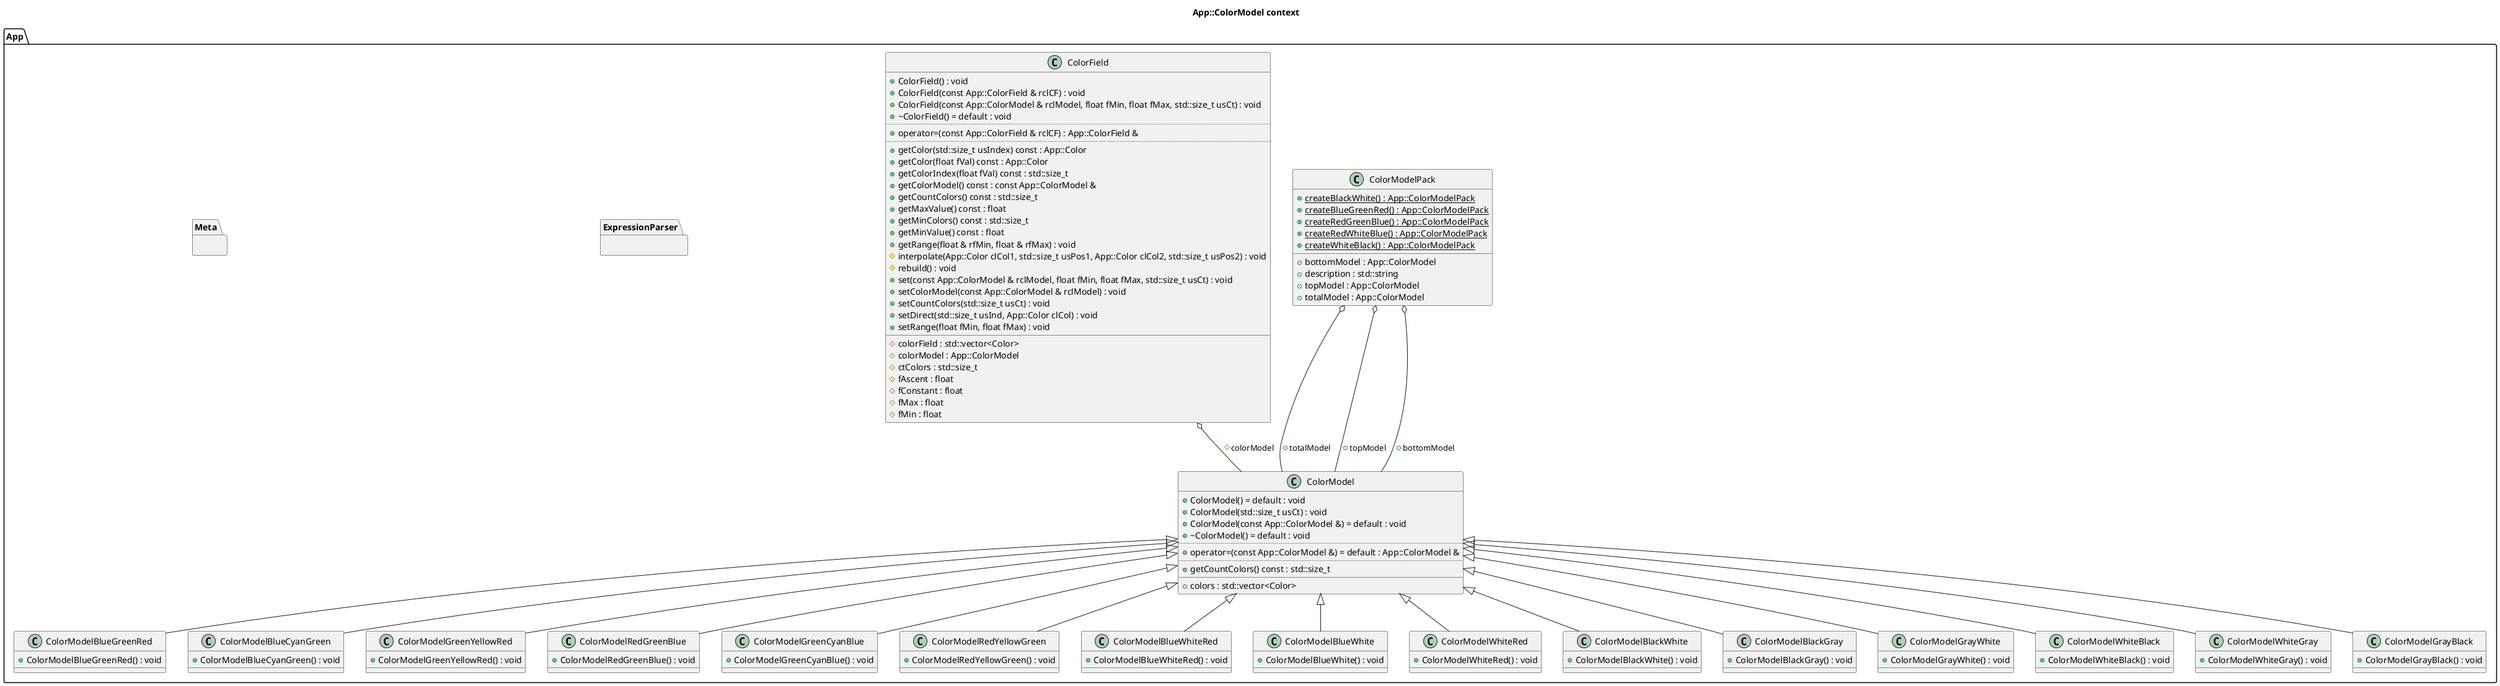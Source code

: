 @startuml
title App::ColorModel context
package [App] as C_0002285326295477687690 {
class "ColorModel" as C_0001265079770244586677
class C_0001265079770244586677 [[https://github.com/FreeCAD/FreeCAD/blob/f6708547a9bb3f71a4aaade12109f511a72c207c/src/App/ColorModel.h#L73{ColorModel}]] {
+ColorModel() = default : void [[[https://github.com/FreeCAD/FreeCAD/blob/f6708547a9bb3f71a4aaade12109f511a72c207c/src/App/ColorModel.h#L76{ColorModel}]]]
+ColorModel(std::size_t usCt) : void [[[https://github.com/FreeCAD/FreeCAD/blob/f6708547a9bb3f71a4aaade12109f511a72c207c/src/App/ColorModel.h#L77{ColorModel}]]]
+ColorModel(const App::ColorModel &) = default : void [[[https://github.com/FreeCAD/FreeCAD/blob/f6708547a9bb3f71a4aaade12109f511a72c207c/src/App/ColorModel.h#L80{ColorModel}]]]
+~ColorModel() = default : void [[[https://github.com/FreeCAD/FreeCAD/blob/f6708547a9bb3f71a4aaade12109f511a72c207c/src/App/ColorModel.h#L81{~ColorModel}]]]
..
+operator=(const App::ColorModel &) = default : App::ColorModel & [[[https://github.com/FreeCAD/FreeCAD/blob/f6708547a9bb3f71a4aaade12109f511a72c207c/src/App/ColorModel.h#L82{operator=}]]]
..
+getCountColors() const : std::size_t [[[https://github.com/FreeCAD/FreeCAD/blob/f6708547a9bb3f71a4aaade12109f511a72c207c/src/App/ColorModel.h#L83{getCountColors}]]]
__
+colors : std::vector<Color> [[[https://github.com/FreeCAD/FreeCAD/blob/f6708547a9bb3f71a4aaade12109f511a72c207c/src/App/ColorModel.h#L86{colors}]]]
}
class "ColorModelBlueGreenRed" as C_0000351600632018291431
class C_0000351600632018291431 [[https://github.com/FreeCAD/FreeCAD/blob/f6708547a9bb3f71a4aaade12109f511a72c207c/src/App/ColorModel.h#L89{ColorModelBlueGreenRed}]] {
+ColorModelBlueGreenRed() : void [[[https://github.com/FreeCAD/FreeCAD/blob/f6708547a9bb3f71a4aaade12109f511a72c207c/src/App/ColorModel.h#L92{ColorModelBlueGreenRed}]]]
__
}
class "ColorModelBlueCyanGreen" as C_0000438704219100496648
class C_0000438704219100496648 [[https://github.com/FreeCAD/FreeCAD/blob/f6708547a9bb3f71a4aaade12109f511a72c207c/src/App/ColorModel.h#L101{ColorModelBlueCyanGreen}]] {
+ColorModelBlueCyanGreen() : void [[[https://github.com/FreeCAD/FreeCAD/blob/f6708547a9bb3f71a4aaade12109f511a72c207c/src/App/ColorModel.h#L104{ColorModelBlueCyanGreen}]]]
__
}
class "ColorModelGreenYellowRed" as C_0001207241162110194564
class C_0001207241162110194564 [[https://github.com/FreeCAD/FreeCAD/blob/f6708547a9bb3f71a4aaade12109f511a72c207c/src/App/ColorModel.h#L111{ColorModelGreenYellowRed}]] {
+ColorModelGreenYellowRed() : void [[[https://github.com/FreeCAD/FreeCAD/blob/f6708547a9bb3f71a4aaade12109f511a72c207c/src/App/ColorModel.h#L114{ColorModelGreenYellowRed}]]]
__
}
class "ColorModelRedGreenBlue" as C_0000540190890025643433
class C_0000540190890025643433 [[https://github.com/FreeCAD/FreeCAD/blob/f6708547a9bb3f71a4aaade12109f511a72c207c/src/App/ColorModel.h#L121{ColorModelRedGreenBlue}]] {
+ColorModelRedGreenBlue() : void [[[https://github.com/FreeCAD/FreeCAD/blob/f6708547a9bb3f71a4aaade12109f511a72c207c/src/App/ColorModel.h#L124{ColorModelRedGreenBlue}]]]
__
}
class "ColorModelGreenCyanBlue" as C_0000109623784644231706
class C_0000109623784644231706 [[https://github.com/FreeCAD/FreeCAD/blob/f6708547a9bb3f71a4aaade12109f511a72c207c/src/App/ColorModel.h#L133{ColorModelGreenCyanBlue}]] {
+ColorModelGreenCyanBlue() : void [[[https://github.com/FreeCAD/FreeCAD/blob/f6708547a9bb3f71a4aaade12109f511a72c207c/src/App/ColorModel.h#L136{ColorModelGreenCyanBlue}]]]
__
}
class "ColorModelRedYellowGreen" as C_0001718507263559652453
class C_0001718507263559652453 [[https://github.com/FreeCAD/FreeCAD/blob/f6708547a9bb3f71a4aaade12109f511a72c207c/src/App/ColorModel.h#L143{ColorModelRedYellowGreen}]] {
+ColorModelRedYellowGreen() : void [[[https://github.com/FreeCAD/FreeCAD/blob/f6708547a9bb3f71a4aaade12109f511a72c207c/src/App/ColorModel.h#L146{ColorModelRedYellowGreen}]]]
__
}
class "ColorModelBlueWhiteRed" as C_0001385301629752765091
class C_0001385301629752765091 [[https://github.com/FreeCAD/FreeCAD/blob/f6708547a9bb3f71a4aaade12109f511a72c207c/src/App/ColorModel.h#L153{ColorModelBlueWhiteRed}]] {
+ColorModelBlueWhiteRed() : void [[[https://github.com/FreeCAD/FreeCAD/blob/f6708547a9bb3f71a4aaade12109f511a72c207c/src/App/ColorModel.h#L156{ColorModelBlueWhiteRed}]]]
__
}
class "ColorModelBlueWhite" as C_0000059118769227757504
class C_0000059118769227757504 [[https://github.com/FreeCAD/FreeCAD/blob/f6708547a9bb3f71a4aaade12109f511a72c207c/src/App/ColorModel.h#L165{ColorModelBlueWhite}]] {
+ColorModelBlueWhite() : void [[[https://github.com/FreeCAD/FreeCAD/blob/f6708547a9bb3f71a4aaade12109f511a72c207c/src/App/ColorModel.h#L168{ColorModelBlueWhite}]]]
__
}
class "ColorModelWhiteRed" as C_0001480505441964542490
class C_0001480505441964542490 [[https://github.com/FreeCAD/FreeCAD/blob/f6708547a9bb3f71a4aaade12109f511a72c207c/src/App/ColorModel.h#L175{ColorModelWhiteRed}]] {
+ColorModelWhiteRed() : void [[[https://github.com/FreeCAD/FreeCAD/blob/f6708547a9bb3f71a4aaade12109f511a72c207c/src/App/ColorModel.h#L178{ColorModelWhiteRed}]]]
__
}
class "ColorModelBlackWhite" as C_0000224008642729563075
class C_0000224008642729563075 [[https://github.com/FreeCAD/FreeCAD/blob/f6708547a9bb3f71a4aaade12109f511a72c207c/src/App/ColorModel.h#L185{ColorModelBlackWhite}]] {
+ColorModelBlackWhite() : void [[[https://github.com/FreeCAD/FreeCAD/blob/f6708547a9bb3f71a4aaade12109f511a72c207c/src/App/ColorModel.h#L188{ColorModelBlackWhite}]]]
__
}
class "ColorModelBlackGray" as C_0001527269200767774433
class C_0001527269200767774433 [[https://github.com/FreeCAD/FreeCAD/blob/f6708547a9bb3f71a4aaade12109f511a72c207c/src/App/ColorModel.h#L194{ColorModelBlackGray}]] {
+ColorModelBlackGray() : void [[[https://github.com/FreeCAD/FreeCAD/blob/f6708547a9bb3f71a4aaade12109f511a72c207c/src/App/ColorModel.h#L197{ColorModelBlackGray}]]]
__
}
class "ColorModelGrayWhite" as C_0000903823811355867396
class C_0000903823811355867396 [[https://github.com/FreeCAD/FreeCAD/blob/f6708547a9bb3f71a4aaade12109f511a72c207c/src/App/ColorModel.h#L203{ColorModelGrayWhite}]] {
+ColorModelGrayWhite() : void [[[https://github.com/FreeCAD/FreeCAD/blob/f6708547a9bb3f71a4aaade12109f511a72c207c/src/App/ColorModel.h#L206{ColorModelGrayWhite}]]]
__
}
class "ColorModelWhiteBlack" as C_0000361450887753873049
class C_0000361450887753873049 [[https://github.com/FreeCAD/FreeCAD/blob/f6708547a9bb3f71a4aaade12109f511a72c207c/src/App/ColorModel.h#L212{ColorModelWhiteBlack}]] {
+ColorModelWhiteBlack() : void [[[https://github.com/FreeCAD/FreeCAD/blob/f6708547a9bb3f71a4aaade12109f511a72c207c/src/App/ColorModel.h#L215{ColorModelWhiteBlack}]]]
__
}
class "ColorModelWhiteGray" as C_0002004537975933425563
class C_0002004537975933425563 [[https://github.com/FreeCAD/FreeCAD/blob/f6708547a9bb3f71a4aaade12109f511a72c207c/src/App/ColorModel.h#L221{ColorModelWhiteGray}]] {
+ColorModelWhiteGray() : void [[[https://github.com/FreeCAD/FreeCAD/blob/f6708547a9bb3f71a4aaade12109f511a72c207c/src/App/ColorModel.h#L224{ColorModelWhiteGray}]]]
__
}
class "ColorModelGrayBlack" as C_0000660866560752603188
class C_0000660866560752603188 [[https://github.com/FreeCAD/FreeCAD/blob/f6708547a9bb3f71a4aaade12109f511a72c207c/src/App/ColorModel.h#L230{ColorModelGrayBlack}]] {
+ColorModelGrayBlack() : void [[[https://github.com/FreeCAD/FreeCAD/blob/f6708547a9bb3f71a4aaade12109f511a72c207c/src/App/ColorModel.h#L233{ColorModelGrayBlack}]]]
__
}
class "ColorModelPack" as C_0001347571273390851542
class C_0001347571273390851542 [[https://github.com/FreeCAD/FreeCAD/blob/f6708547a9bb3f71a4aaade12109f511a72c207c/src/App/ColorModel.h#L239{ColorModelPack}]] {
{static} +createBlackWhite() : App::ColorModelPack [[[https://github.com/FreeCAD/FreeCAD/blob/f6708547a9bb3f71a4aaade12109f511a72c207c/src/App/ColorModel.h#L248{createBlackWhite}]]]
{static} +createBlueGreenRed() : App::ColorModelPack [[[https://github.com/FreeCAD/FreeCAD/blob/f6708547a9bb3f71a4aaade12109f511a72c207c/src/App/ColorModel.h#L246{createBlueGreenRed}]]]
{static} +createRedGreenBlue() : App::ColorModelPack [[[https://github.com/FreeCAD/FreeCAD/blob/f6708547a9bb3f71a4aaade12109f511a72c207c/src/App/ColorModel.h#L245{createRedGreenBlue}]]]
{static} +createRedWhiteBlue() : App::ColorModelPack [[[https://github.com/FreeCAD/FreeCAD/blob/f6708547a9bb3f71a4aaade12109f511a72c207c/src/App/ColorModel.h#L249{createRedWhiteBlue}]]]
{static} +createWhiteBlack() : App::ColorModelPack [[[https://github.com/FreeCAD/FreeCAD/blob/f6708547a9bb3f71a4aaade12109f511a72c207c/src/App/ColorModel.h#L247{createWhiteBlack}]]]
__
+bottomModel : App::ColorModel [[[https://github.com/FreeCAD/FreeCAD/blob/f6708547a9bb3f71a4aaade12109f511a72c207c/src/App/ColorModel.h#L243{bottomModel}]]]
+description : std::string [[[https://github.com/FreeCAD/FreeCAD/blob/f6708547a9bb3f71a4aaade12109f511a72c207c/src/App/ColorModel.h#L244{description}]]]
+topModel : App::ColorModel [[[https://github.com/FreeCAD/FreeCAD/blob/f6708547a9bb3f71a4aaade12109f511a72c207c/src/App/ColorModel.h#L242{topModel}]]]
+totalModel : App::ColorModel [[[https://github.com/FreeCAD/FreeCAD/blob/f6708547a9bb3f71a4aaade12109f511a72c207c/src/App/ColorModel.h#L241{totalModel}]]]
}
class "ColorField" as C_0000250004144526233941
class C_0000250004144526233941 [[https://github.com/FreeCAD/FreeCAD/blob/f6708547a9bb3f71a4aaade12109f511a72c207c/src/App/ColorModel.h#L252{ColorField}]] {
+ColorField() : void [[[https://github.com/FreeCAD/FreeCAD/blob/f6708547a9bb3f71a4aaade12109f511a72c207c/src/App/ColorModel.h#L255{ColorField}]]]
+ColorField(const App::ColorField & rclCF) : void [[[https://github.com/FreeCAD/FreeCAD/blob/f6708547a9bb3f71a4aaade12109f511a72c207c/src/App/ColorModel.h#L256{ColorField}]]]
+ColorField(const App::ColorModel & rclModel, float fMin, float fMax, std::size_t usCt) : void [[[https://github.com/FreeCAD/FreeCAD/blob/f6708547a9bb3f71a4aaade12109f511a72c207c/src/App/ColorModel.h#L257{ColorField}]]]
+~ColorField() = default : void [[[https://github.com/FreeCAD/FreeCAD/blob/f6708547a9bb3f71a4aaade12109f511a72c207c/src/App/ColorModel.h#L258{~ColorField}]]]
..
+operator=(const App::ColorField & rclCF) : App::ColorField & [[[https://github.com/FreeCAD/FreeCAD/blob/f6708547a9bb3f71a4aaade12109f511a72c207c/src/App/ColorModel.h#L260{operator=}]]]
..
+getColor(std::size_t usIndex) const : App::Color [[[https://github.com/FreeCAD/FreeCAD/blob/f6708547a9bb3f71a4aaade12109f511a72c207c/src/App/ColorModel.h#L292{getColor}]]]
+getColor(float fVal) const : App::Color [[[https://github.com/FreeCAD/FreeCAD/blob/f6708547a9bb3f71a4aaade12109f511a72c207c/src/App/ColorModel.h#L295{getColor}]]]
+getColorIndex(float fVal) const : std::size_t [[[https://github.com/FreeCAD/FreeCAD/blob/f6708547a9bb3f71a4aaade12109f511a72c207c/src/App/ColorModel.h#L296{getColorIndex}]]]
+getColorModel() const : const App::ColorModel & [[[https://github.com/FreeCAD/FreeCAD/blob/f6708547a9bb3f71a4aaade12109f511a72c207c/src/App/ColorModel.h#L279{getColorModel}]]]
+getCountColors() const : std::size_t [[[https://github.com/FreeCAD/FreeCAD/blob/f6708547a9bb3f71a4aaade12109f511a72c207c/src/App/ColorModel.h#L262{getCountColors}]]]
+getMaxValue() const : float [[[https://github.com/FreeCAD/FreeCAD/blob/f6708547a9bb3f71a4aaade12109f511a72c207c/src/App/ColorModel.h#L288{getMaxValue}]]]
+getMinColors() const : std::size_t [[[https://github.com/FreeCAD/FreeCAD/blob/f6708547a9bb3f71a4aaade12109f511a72c207c/src/App/ColorModel.h#L275{getMinColors}]]]
+getMinValue() const : float [[[https://github.com/FreeCAD/FreeCAD/blob/f6708547a9bb3f71a4aaade12109f511a72c207c/src/App/ColorModel.h#L285{getMinValue}]]]
+getRange(float & rfMin, float & rfMax) : void [[[https://github.com/FreeCAD/FreeCAD/blob/f6708547a9bb3f71a4aaade12109f511a72c207c/src/App/ColorModel.h#L272{getRange}]]]
#interpolate(App::Color clCol1, std::size_t usPos1, App::Color clCol2, std::size_t usPos2) : void [[[https://github.com/FreeCAD/FreeCAD/blob/f6708547a9bb3f71a4aaade12109f511a72c207c/src/App/ColorModel.h#L306{interpolate}]]]
#rebuild() : void [[[https://github.com/FreeCAD/FreeCAD/blob/f6708547a9bb3f71a4aaade12109f511a72c207c/src/App/ColorModel.h#L305{rebuild}]]]
+set(const App::ColorModel & rclModel, float fMin, float fMax, std::size_t usCt) : void [[[https://github.com/FreeCAD/FreeCAD/blob/f6708547a9bb3f71a4aaade12109f511a72c207c/src/App/ColorModel.h#L265{set}]]]
+setColorModel(const App::ColorModel & rclModel) : void [[[https://github.com/FreeCAD/FreeCAD/blob/f6708547a9bb3f71a4aaade12109f511a72c207c/src/App/ColorModel.h#L278{setColorModel}]]]
+setCountColors(std::size_t usCt) : void [[[https://github.com/FreeCAD/FreeCAD/blob/f6708547a9bb3f71a4aaade12109f511a72c207c/src/App/ColorModel.h#L266{setCountColors}]]]
+setDirect(std::size_t usInd, App::Color clCol) : void [[[https://github.com/FreeCAD/FreeCAD/blob/f6708547a9bb3f71a4aaade12109f511a72c207c/src/App/ColorModel.h#L282{setDirect}]]]
+setRange(float fMin, float fMax) : void [[[https://github.com/FreeCAD/FreeCAD/blob/f6708547a9bb3f71a4aaade12109f511a72c207c/src/App/ColorModel.h#L269{setRange}]]]
__
#colorField : std::vector<Color> [[[https://github.com/FreeCAD/FreeCAD/blob/f6708547a9bb3f71a4aaade12109f511a72c207c/src/App/ColorModel.h#L303{colorField}]]]
#colorModel : App::ColorModel [[[https://github.com/FreeCAD/FreeCAD/blob/f6708547a9bb3f71a4aaade12109f511a72c207c/src/App/ColorModel.h#L299{colorModel}]]]
#ctColors : std::size_t [[[https://github.com/FreeCAD/FreeCAD/blob/f6708547a9bb3f71a4aaade12109f511a72c207c/src/App/ColorModel.h#L302{ctColors}]]]
#fAscent : float [[[https://github.com/FreeCAD/FreeCAD/blob/f6708547a9bb3f71a4aaade12109f511a72c207c/src/App/ColorModel.h#L301{fAscent}]]]
#fConstant : float [[[https://github.com/FreeCAD/FreeCAD/blob/f6708547a9bb3f71a4aaade12109f511a72c207c/src/App/ColorModel.h#L301{fConstant}]]]
#fMax : float [[[https://github.com/FreeCAD/FreeCAD/blob/f6708547a9bb3f71a4aaade12109f511a72c207c/src/App/ColorModel.h#L300{fMax}]]]
#fMin : float [[[https://github.com/FreeCAD/FreeCAD/blob/f6708547a9bb3f71a4aaade12109f511a72c207c/src/App/ColorModel.h#L300{fMin}]]]
}
package [ExpressionParser] as C_0000905861183269213715 {
}
package [Meta] as C_0002283864520314866053 {
}
}
C_0001265079770244586677 <|-- C_0000351600632018291431
C_0001265079770244586677 <|-- C_0000438704219100496648
C_0001265079770244586677 <|-- C_0001207241162110194564
C_0001265079770244586677 <|-- C_0000540190890025643433
C_0001265079770244586677 <|-- C_0000109623784644231706
C_0001265079770244586677 <|-- C_0001718507263559652453
C_0001265079770244586677 <|-- C_0001385301629752765091
C_0001265079770244586677 <|-- C_0000059118769227757504
C_0001265079770244586677 <|-- C_0001480505441964542490
C_0001265079770244586677 <|-- C_0000224008642729563075
C_0001265079770244586677 <|-- C_0001527269200767774433
C_0001265079770244586677 <|-- C_0000903823811355867396
C_0001265079770244586677 <|-- C_0000361450887753873049
C_0001265079770244586677 <|-- C_0002004537975933425563
C_0001265079770244586677 <|-- C_0000660866560752603188
C_0001347571273390851542 o-- C_0001265079770244586677 : +totalModel
C_0001347571273390851542 o-- C_0001265079770244586677 : +topModel
C_0001347571273390851542 o-- C_0001265079770244586677 : +bottomModel
C_0000250004144526233941 o-- C_0001265079770244586677 : #colorModel

'Generated with clang-uml, version 0.4.0-14-g26abb71
'LLVM version Ubuntu clang version 15.0.7
@enduml
